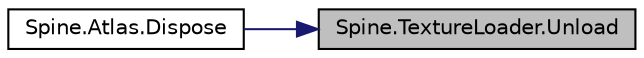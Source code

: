 digraph "Spine.TextureLoader.Unload"
{
 // LATEX_PDF_SIZE
  edge [fontname="Helvetica",fontsize="10",labelfontname="Helvetica",labelfontsize="10"];
  node [fontname="Helvetica",fontsize="10",shape=record];
  rankdir="RL";
  Node1 [label="Spine.TextureLoader.Unload",height=0.2,width=0.4,color="black", fillcolor="grey75", style="filled", fontcolor="black",tooltip=" "];
  Node1 -> Node2 [dir="back",color="midnightblue",fontsize="10",style="solid",fontname="Helvetica"];
  Node2 [label="Spine.Atlas.Dispose",height=0.2,width=0.4,color="black", fillcolor="white", style="filled",URL="$class_spine_1_1_atlas.html#af5763f3b1255c6b7aedb77664c6c665a",tooltip=" "];
}
